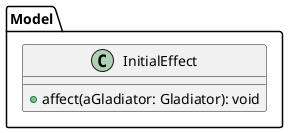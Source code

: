 @startuml
'https://plantuml.com/class-diagram

package Model {
    class InitialEffect {
        + affect(aGladiator: Gladiator): void
    }
}

@enduml